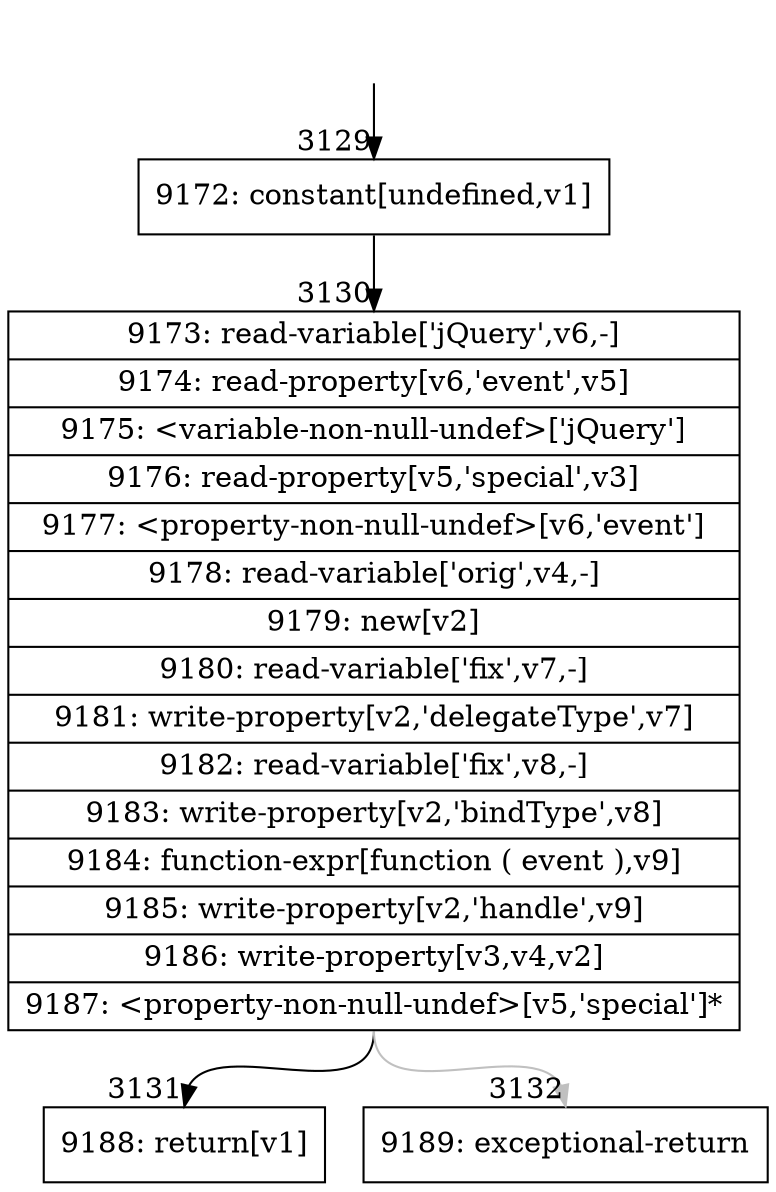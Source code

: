 digraph {
rankdir="TD"
BB_entry191[shape=none,label=""];
BB_entry191 -> BB3129 [tailport=s, headport=n, headlabel="    3129"]
BB3129 [shape=record label="{9172: constant[undefined,v1]}" ] 
BB3129 -> BB3130 [tailport=s, headport=n, headlabel="      3130"]
BB3130 [shape=record label="{9173: read-variable['jQuery',v6,-]|9174: read-property[v6,'event',v5]|9175: \<variable-non-null-undef\>['jQuery']|9176: read-property[v5,'special',v3]|9177: \<property-non-null-undef\>[v6,'event']|9178: read-variable['orig',v4,-]|9179: new[v2]|9180: read-variable['fix',v7,-]|9181: write-property[v2,'delegateType',v7]|9182: read-variable['fix',v8,-]|9183: write-property[v2,'bindType',v8]|9184: function-expr[function ( event ),v9]|9185: write-property[v2,'handle',v9]|9186: write-property[v3,v4,v2]|9187: \<property-non-null-undef\>[v5,'special']*}" ] 
BB3130 -> BB3131 [tailport=s, headport=n, headlabel="      3131"]
BB3130 -> BB3132 [tailport=s, headport=n, color=gray, headlabel="      3132"]
BB3131 [shape=record label="{9188: return[v1]}" ] 
BB3132 [shape=record label="{9189: exceptional-return}" ] 
//#$~ 3434
}
